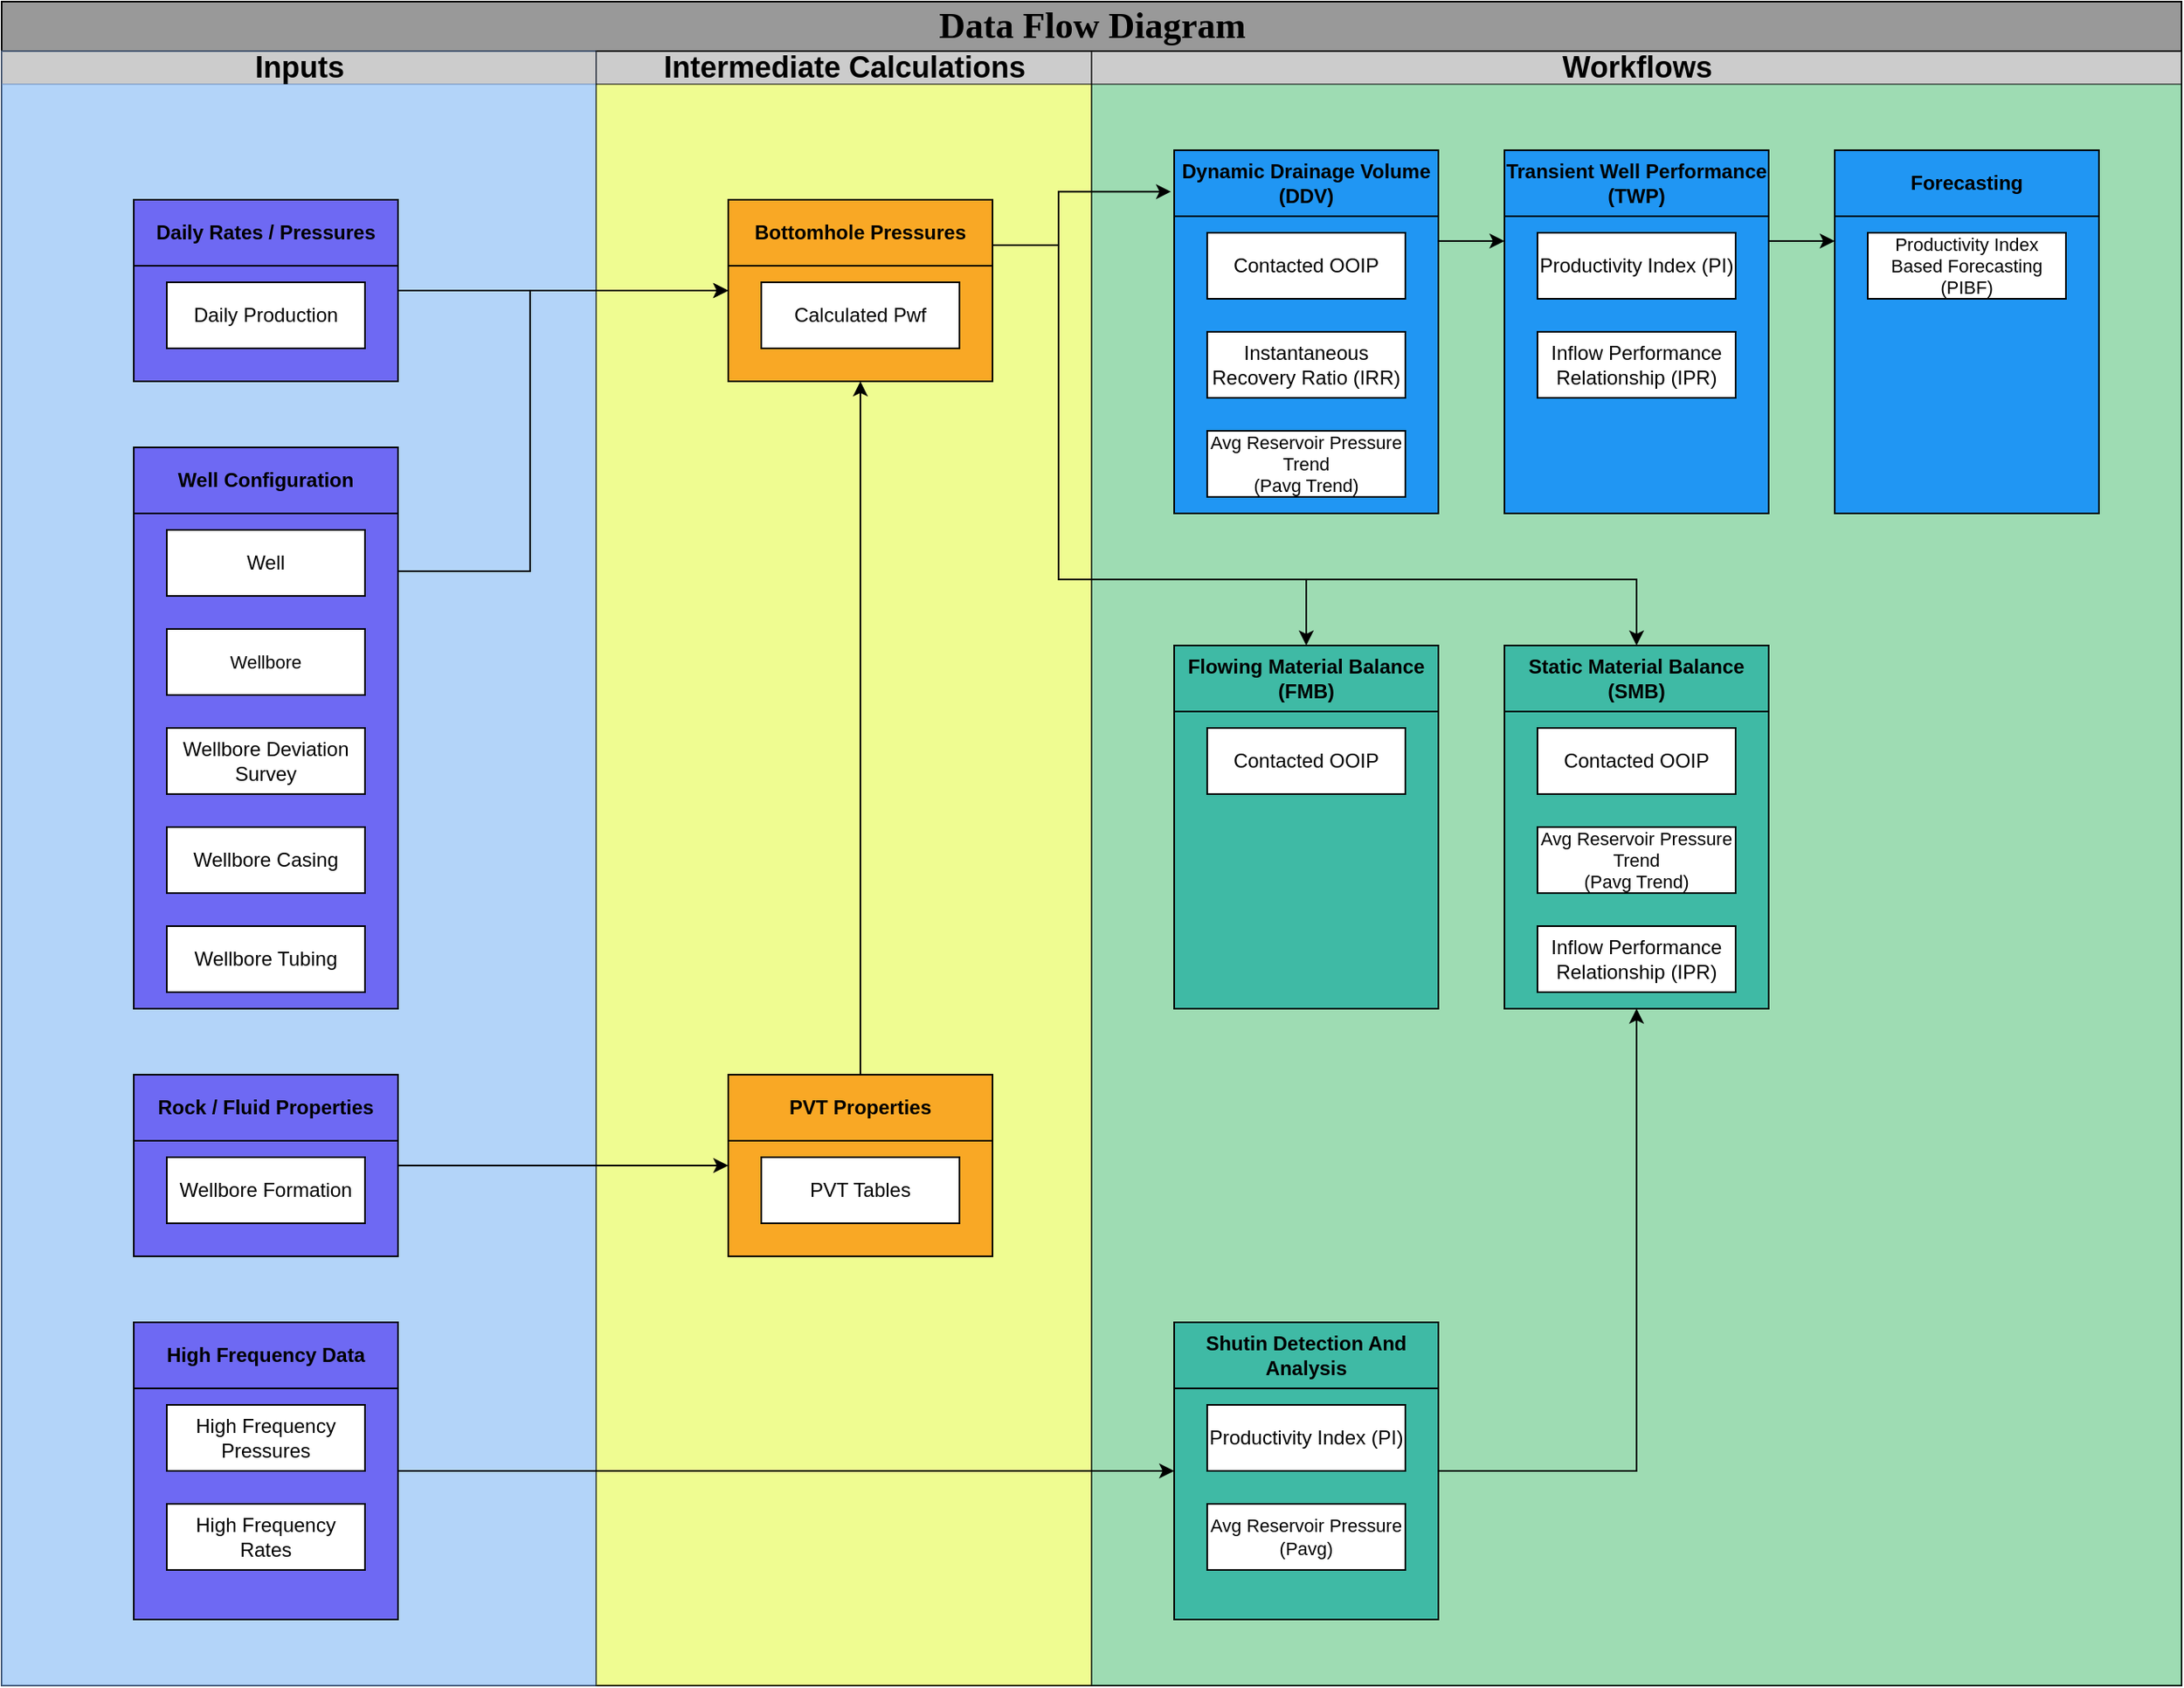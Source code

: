 <mxfile version="20.5.1" type="device"><diagram name="Page-1" id="0783ab3e-0a74-02c8-0abd-f7b4e66b4bec"><mxGraphModel dx="1384" dy="704" grid="1" gridSize="10" guides="1" tooltips="1" connect="1" arrows="1" fold="1" page="1" pageScale="1" pageWidth="850" pageHeight="1100" background="none" math="0" shadow="0"><root><mxCell id="0"/><mxCell id="1" parent="0"/><mxCell id="1c1d494c118603dd-1" value="&lt;font style=&quot;font-size: 22px;&quot;&gt;Data Flow Diagram&lt;/font&gt;" style="swimlane;html=1;childLayout=stackLayout;startSize=30;rounded=0;shadow=0;comic=0;labelBackgroundColor=none;strokeWidth=1;fontFamily=Verdana;fontSize=12;align=center;swimlaneFillColor=none;fillColor=#999999;fontColor=#000000;" parent="1" vertex="1"><mxGeometry x="40" y="20" width="1320" height="1020" as="geometry"/></mxCell><mxCell id="1c1d494c118603dd-2" value="&lt;font style=&quot;font-size: 18px;&quot;&gt;Inputs&lt;/font&gt;" style="swimlane;html=1;startSize=20;fillColor=#999999;strokeColor=#6c8ebf;swimlaneLine=1;swimlaneFillColor=#69A9F3;opacity=50;" parent="1c1d494c118603dd-1" vertex="1"><mxGeometry y="30" width="360" height="990" as="geometry"/></mxCell><mxCell id="3H3zemGaikf6x2TphBeB-124" value="Rock / Fluid Properties" style="swimlane;rounded=0;labelBorderColor=none;fontSize=12;whiteSpace=wrap;startSize=40;fillColor=#6E69F3;strokeColor=default;container=1;swimlaneLine=1;swimlaneFillColor=#6E69F3;" parent="1c1d494c118603dd-2" vertex="1"><mxGeometry x="80" y="620" width="160" height="110" as="geometry"/></mxCell><mxCell id="3H3zemGaikf6x2TphBeB-125" value="Wellbore Formation" style="rounded=0;whiteSpace=wrap;html=1;labelBorderColor=none;fontSize=12;" parent="3H3zemGaikf6x2TphBeB-124" vertex="1"><mxGeometry x="20" y="50" width="120" height="40" as="geometry"/></mxCell><mxCell id="3H3zemGaikf6x2TphBeB-114" value="Well Configuration" style="swimlane;rounded=0;labelBorderColor=none;fontSize=12;whiteSpace=wrap;startSize=40;fillColor=#6E69F3;strokeColor=default;container=1;swimlaneLine=1;swimlaneFillColor=#6E69F3;" parent="1c1d494c118603dd-2" vertex="1"><mxGeometry x="80" y="240" width="160" height="340" as="geometry"/></mxCell><mxCell id="3H3zemGaikf6x2TphBeB-115" value="Well" style="rounded=0;whiteSpace=wrap;html=1;labelBorderColor=none;fontSize=12;" parent="3H3zemGaikf6x2TphBeB-114" vertex="1"><mxGeometry x="20" y="50" width="120" height="40" as="geometry"/></mxCell><mxCell id="3H3zemGaikf6x2TphBeB-116" value="Wellbore" style="rounded=0;whiteSpace=wrap;html=1;labelBorderColor=none;fontSize=11;" parent="3H3zemGaikf6x2TphBeB-114" vertex="1"><mxGeometry x="20" y="110" width="120" height="40" as="geometry"/></mxCell><mxCell id="3H3zemGaikf6x2TphBeB-117" value="Wellbore Deviation Survey" style="rounded=0;whiteSpace=wrap;html=1;labelBorderColor=none;fontSize=12;" parent="3H3zemGaikf6x2TphBeB-114" vertex="1"><mxGeometry x="20" y="170" width="120" height="40" as="geometry"/></mxCell><mxCell id="3H3zemGaikf6x2TphBeB-118" value="Wellbore Casing" style="rounded=0;whiteSpace=wrap;html=1;labelBorderColor=none;fontSize=12;" parent="3H3zemGaikf6x2TphBeB-114" vertex="1"><mxGeometry x="20" y="230" width="120" height="40" as="geometry"/></mxCell><mxCell id="3H3zemGaikf6x2TphBeB-123" value="Wellbore Tubing" style="rounded=0;whiteSpace=wrap;html=1;labelBorderColor=none;fontSize=12;" parent="3H3zemGaikf6x2TphBeB-114" vertex="1"><mxGeometry x="20" y="290" width="120" height="40" as="geometry"/></mxCell><mxCell id="3H3zemGaikf6x2TphBeB-130" value="Daily Rates / Pressures" style="swimlane;rounded=0;labelBorderColor=none;fontSize=12;whiteSpace=wrap;startSize=40;container=1;swimlaneLine=1;swimlaneFillColor=#6E69F3;fillColor=#6E69F3;" parent="1c1d494c118603dd-2" vertex="1"><mxGeometry x="80" y="90" width="160" height="110" as="geometry"/></mxCell><mxCell id="3H3zemGaikf6x2TphBeB-131" value="Daily Production" style="rounded=0;whiteSpace=wrap;html=1;labelBorderColor=none;fontSize=12;" parent="3H3zemGaikf6x2TphBeB-130" vertex="1"><mxGeometry x="20" y="50" width="120" height="40" as="geometry"/></mxCell><UserObject label="well-header-schema" link="https://docs.onxecta.com/docs/well-header-schema" id="3H3zemGaikf6x2TphBeB-194"><mxCell style="fontColor=none;fontStyle=4;rounded=0;overflow=hidden;spacing=10;labelBackgroundColor=none;labelBorderColor=none;strokeColor=none;fontSize=22;fillColor=none;noLabel=1;" parent="3H3zemGaikf6x2TphBeB-130" vertex="1"><mxGeometry x="20" y="50" width="120" height="40" as="geometry"/></mxCell></UserObject><mxCell id="3H3zemGaikf6x2TphBeB-144" value="High Frequency Data" style="swimlane;rounded=0;labelBorderColor=none;fontSize=12;whiteSpace=wrap;startSize=40;fillColor=#6E69F3;strokeColor=default;container=1;swimlaneLine=1;swimlaneFillColor=#6E69F3;" parent="1c1d494c118603dd-2" vertex="1"><mxGeometry x="80" y="770" width="160" height="180" as="geometry"/></mxCell><mxCell id="3H3zemGaikf6x2TphBeB-145" value="High Frequency Pressures" style="rounded=0;whiteSpace=wrap;html=1;labelBorderColor=none;fontSize=12;" parent="3H3zemGaikf6x2TphBeB-144" vertex="1"><mxGeometry x="20" y="50" width="120" height="40" as="geometry"/></mxCell><mxCell id="3H3zemGaikf6x2TphBeB-146" value="High Frequency Rates" style="rounded=0;whiteSpace=wrap;html=1;labelBorderColor=none;fontSize=12;" parent="3H3zemGaikf6x2TphBeB-144" vertex="1"><mxGeometry x="20" y="110" width="120" height="40" as="geometry"/></mxCell><mxCell id="1c1d494c118603dd-3" value="&lt;font style=&quot;font-size: 18px;&quot;&gt;Intermediate Calculations&lt;/font&gt;" style="swimlane;html=1;startSize=20;swimlaneFillColor=#E0F925;opacity=50;fillColor=#999999;" parent="1c1d494c118603dd-1" vertex="1"><mxGeometry x="360" y="30" width="300" height="990" as="geometry"/></mxCell><mxCell id="3H3zemGaikf6x2TphBeB-156" style="edgeStyle=orthogonalEdgeStyle;rounded=0;orthogonalLoop=1;jettySize=auto;html=1;exitX=0.5;exitY=0;exitDx=0;exitDy=0;entryX=0.5;entryY=1;entryDx=0;entryDy=0;fontSize=11;" parent="1c1d494c118603dd-3" source="3H3zemGaikf6x2TphBeB-148" target="3H3zemGaikf6x2TphBeB-150" edge="1"><mxGeometry relative="1" as="geometry"/></mxCell><mxCell id="3H3zemGaikf6x2TphBeB-148" value="PVT Properties" style="swimlane;rounded=0;labelBorderColor=none;fontSize=12;whiteSpace=wrap;startSize=40;fillColor=#F9A825;strokeColor=default;container=1;swimlaneLine=1;swimlaneFillColor=#F9A825;" parent="1c1d494c118603dd-3" vertex="1"><mxGeometry x="80" y="620" width="160" height="110" as="geometry"/></mxCell><mxCell id="3H3zemGaikf6x2TphBeB-149" value="PVT Tables" style="rounded=0;whiteSpace=wrap;html=1;labelBorderColor=none;fontSize=12;" parent="3H3zemGaikf6x2TphBeB-148" vertex="1"><mxGeometry x="20" y="50" width="120" height="40" as="geometry"/></mxCell><mxCell id="3H3zemGaikf6x2TphBeB-150" value="Bottomhole Pressures" style="swimlane;rounded=0;labelBorderColor=none;fontSize=12;whiteSpace=wrap;startSize=40;fillColor=#F9A825;strokeColor=default;container=1;swimlaneLine=1;swimlaneFillColor=#F9A825;" parent="1c1d494c118603dd-3" vertex="1"><mxGeometry x="80" y="90" width="160" height="110" as="geometry"/></mxCell><mxCell id="3H3zemGaikf6x2TphBeB-151" value="Calculated Pwf" style="rounded=0;whiteSpace=wrap;html=1;labelBorderColor=none;fontSize=12;" parent="3H3zemGaikf6x2TphBeB-150" vertex="1"><mxGeometry x="20" y="50" width="120" height="40" as="geometry"/></mxCell><mxCell id="1c1d494c118603dd-4" value="&lt;font style=&quot;font-size: 18px;&quot;&gt;Workflows&lt;/font&gt;" style="swimlane;html=1;startSize=20;swimlaneFillColor=#3FBA68;opacity=50;fillColor=#999999;" parent="1c1d494c118603dd-1" vertex="1"><mxGeometry x="660" y="30" width="660" height="990" as="geometry"/></mxCell><mxCell id="3H3zemGaikf6x2TphBeB-51" value="" style="edgeStyle=orthogonalEdgeStyle;rounded=0;orthogonalLoop=1;jettySize=auto;html=1;fontSize=11;entryX=0;entryY=0.25;entryDx=0;entryDy=0;exitX=1;exitY=0.25;exitDx=0;exitDy=0;" parent="1c1d494c118603dd-4" source="3H3zemGaikf6x2TphBeB-38" target="3H3zemGaikf6x2TphBeB-43" edge="1"><mxGeometry relative="1" as="geometry"><Array as="points"><mxPoint x="220" y="115"/><mxPoint x="220" y="115"/></Array></mxGeometry></mxCell><mxCell id="3H3zemGaikf6x2TphBeB-38" value="Dynamic Drainage Volume (DDV)" style="swimlane;rounded=0;labelBorderColor=none;fontSize=12;whiteSpace=wrap;startSize=40;labelBackgroundColor=none;container=0;swimlaneFillColor=#2096F3;fillColor=#2096F3;" parent="1c1d494c118603dd-4" vertex="1"><mxGeometry x="50" y="60" width="160" height="220" as="geometry"/></mxCell><mxCell id="3H3zemGaikf6x2TphBeB-39" value="Contacted OOIP" style="rounded=0;whiteSpace=wrap;html=1;labelBorderColor=none;fontSize=12;" parent="3H3zemGaikf6x2TphBeB-38" vertex="1"><mxGeometry x="20" y="50" width="120" height="40" as="geometry"/></mxCell><mxCell id="3H3zemGaikf6x2TphBeB-40" value="Instantaneous Recovery Ratio (IRR)" style="rounded=0;whiteSpace=wrap;html=1;labelBorderColor=none;fontSize=12;" parent="3H3zemGaikf6x2TphBeB-38" vertex="1"><mxGeometry x="20" y="110" width="120" height="40" as="geometry"/></mxCell><mxCell id="3H3zemGaikf6x2TphBeB-42" value="&lt;div&gt;Avg Reservoir Pressure Trend &lt;br&gt;&lt;/div&gt;&lt;div&gt;(Pavg Trend)&lt;/div&gt;" style="rounded=0;whiteSpace=wrap;html=1;labelBorderColor=none;fontSize=11;" parent="3H3zemGaikf6x2TphBeB-38" vertex="1"><mxGeometry x="20" y="170" width="120" height="40" as="geometry"/></mxCell><mxCell id="3H3zemGaikf6x2TphBeB-43" value="Transient Well Performance (TWP)" style="swimlane;rounded=0;labelBorderColor=none;fontSize=12;whiteSpace=wrap;startSize=40;swimlaneFillColor=#2096F3;fillColor=#2096F3;" parent="1c1d494c118603dd-4" vertex="1"><mxGeometry x="250" y="60" width="160" height="220" as="geometry"/></mxCell><mxCell id="3H3zemGaikf6x2TphBeB-44" value="Productivity Index (PI)" style="rounded=0;whiteSpace=wrap;html=1;labelBorderColor=none;fontSize=12;" parent="3H3zemGaikf6x2TphBeB-43" vertex="1"><mxGeometry x="20" y="50" width="120" height="40" as="geometry"/></mxCell><mxCell id="3H3zemGaikf6x2TphBeB-45" value="Inflow Performance Relationship (IPR)" style="rounded=0;whiteSpace=wrap;html=1;labelBorderColor=none;fontSize=12;" parent="3H3zemGaikf6x2TphBeB-43" vertex="1"><mxGeometry x="20" y="110" width="120" height="40" as="geometry"/></mxCell><mxCell id="3H3zemGaikf6x2TphBeB-47" value="Forecasting" style="swimlane;rounded=0;labelBorderColor=none;fontSize=12;whiteSpace=wrap;startSize=40;fillColor=#2096F3;swimlaneFillColor=#2096F3;" parent="1c1d494c118603dd-4" vertex="1"><mxGeometry x="450" y="60" width="160" height="220" as="geometry"/></mxCell><mxCell id="3H3zemGaikf6x2TphBeB-48" value="Productivity Index Based Forecasting (PIBF)" style="rounded=0;whiteSpace=wrap;html=1;labelBorderColor=none;fontSize=11;" parent="3H3zemGaikf6x2TphBeB-47" vertex="1"><mxGeometry x="20" y="50" width="120" height="40" as="geometry"/></mxCell><mxCell id="3H3zemGaikf6x2TphBeB-52" value="" style="endArrow=classic;html=1;rounded=0;fontSize=11;exitX=1;exitY=0.25;exitDx=0;exitDy=0;entryX=0;entryY=0.25;entryDx=0;entryDy=0;" parent="1c1d494c118603dd-4" source="3H3zemGaikf6x2TphBeB-43" target="3H3zemGaikf6x2TphBeB-47" edge="1"><mxGeometry width="50" height="50" relative="1" as="geometry"><mxPoint x="430" y="290" as="sourcePoint"/><mxPoint x="480" y="240" as="targetPoint"/></mxGeometry></mxCell><mxCell id="3H3zemGaikf6x2TphBeB-74" style="edgeStyle=orthogonalEdgeStyle;rounded=0;orthogonalLoop=1;jettySize=auto;html=1;exitX=1;exitY=0.5;exitDx=0;exitDy=0;entryX=0.5;entryY=1;entryDx=0;entryDy=0;fontSize=11;" parent="1c1d494c118603dd-4" source="3H3zemGaikf6x2TphBeB-55" target="3H3zemGaikf6x2TphBeB-59" edge="1"><mxGeometry relative="1" as="geometry"/></mxCell><mxCell id="3H3zemGaikf6x2TphBeB-55" value="Shutin Detection And Analysis" style="swimlane;rounded=0;labelBorderColor=none;fontSize=12;whiteSpace=wrap;startSize=40;fillColor=#3FBAA5;swimlaneFillColor=#3FBAA5;" parent="1c1d494c118603dd-4" vertex="1"><mxGeometry x="50" y="770" width="160" height="180" as="geometry"/></mxCell><mxCell id="3H3zemGaikf6x2TphBeB-56" value="Productivity Index (PI)" style="rounded=0;whiteSpace=wrap;html=1;labelBorderColor=none;fontSize=12;" parent="3H3zemGaikf6x2TphBeB-55" vertex="1"><mxGeometry x="20" y="50" width="120" height="40" as="geometry"/></mxCell><mxCell id="3H3zemGaikf6x2TphBeB-58" value="Avg Reservoir Pressure (Pavg)" style="rounded=0;whiteSpace=wrap;html=1;labelBorderColor=none;fontSize=11;" parent="3H3zemGaikf6x2TphBeB-55" vertex="1"><mxGeometry x="20" y="110" width="120" height="40" as="geometry"/></mxCell><mxCell id="3H3zemGaikf6x2TphBeB-59" value="Static Material Balance (SMB)" style="swimlane;rounded=0;labelBorderColor=none;fontSize=12;whiteSpace=wrap;startSize=40;fillColor=#3FBAA5;strokeColor=default;container=1;swimlaneLine=1;swimlaneFillColor=#3FBAA5;" parent="1c1d494c118603dd-4" vertex="1"><mxGeometry x="250" y="360" width="160" height="220" as="geometry"/></mxCell><mxCell id="3H3zemGaikf6x2TphBeB-60" value="Contacted OOIP" style="rounded=0;whiteSpace=wrap;html=1;labelBorderColor=none;fontSize=12;" parent="3H3zemGaikf6x2TphBeB-59" vertex="1"><mxGeometry x="20" y="50" width="120" height="40" as="geometry"/></mxCell><mxCell id="3H3zemGaikf6x2TphBeB-61" value="&lt;div&gt;Avg Reservoir Pressure Trend &lt;br&gt;&lt;/div&gt;&lt;div&gt;(Pavg Trend)&lt;/div&gt;" style="rounded=0;whiteSpace=wrap;html=1;labelBorderColor=none;fontSize=11;" parent="3H3zemGaikf6x2TphBeB-59" vertex="1"><mxGeometry x="20" y="110" width="120" height="40" as="geometry"/></mxCell><mxCell id="3H3zemGaikf6x2TphBeB-65" value="Inflow Performance Relationship (IPR)" style="rounded=0;whiteSpace=wrap;html=1;labelBorderColor=none;fontSize=12;" parent="3H3zemGaikf6x2TphBeB-59" vertex="1"><mxGeometry x="20" y="170" width="120" height="40" as="geometry"/></mxCell><mxCell id="3H3zemGaikf6x2TphBeB-91" value="Flowing Material Balance (FMB)" style="swimlane;rounded=0;labelBorderColor=none;fontSize=12;whiteSpace=wrap;startSize=40;fillColor=#3FBAA5;swimlaneFillColor=#3FBAA5;" parent="1c1d494c118603dd-4" vertex="1"><mxGeometry x="50" y="360" width="160" height="220" as="geometry"/></mxCell><mxCell id="3H3zemGaikf6x2TphBeB-92" value="Contacted OOIP" style="rounded=0;whiteSpace=wrap;html=1;labelBorderColor=none;fontSize=12;" parent="3H3zemGaikf6x2TphBeB-91" vertex="1"><mxGeometry x="20" y="50" width="120" height="40" as="geometry"/></mxCell><mxCell id="3H3zemGaikf6x2TphBeB-147" style="edgeStyle=orthogonalEdgeStyle;rounded=0;orthogonalLoop=1;jettySize=auto;html=1;exitX=1;exitY=0.5;exitDx=0;exitDy=0;fontSize=11;" parent="1c1d494c118603dd-1" source="3H3zemGaikf6x2TphBeB-144" edge="1"><mxGeometry relative="1" as="geometry"><mxPoint x="710" y="890" as="targetPoint"/><Array as="points"><mxPoint x="440" y="890"/><mxPoint x="440" y="890"/></Array></mxGeometry></mxCell><mxCell id="3H3zemGaikf6x2TphBeB-155" style="edgeStyle=orthogonalEdgeStyle;rounded=0;orthogonalLoop=1;jettySize=auto;html=1;exitX=1;exitY=0.5;exitDx=0;exitDy=0;entryX=0;entryY=0.5;entryDx=0;entryDy=0;fontSize=11;" parent="1c1d494c118603dd-1" source="3H3zemGaikf6x2TphBeB-124" target="3H3zemGaikf6x2TphBeB-148" edge="1"><mxGeometry relative="1" as="geometry"/></mxCell><mxCell id="3H3zemGaikf6x2TphBeB-157" style="edgeStyle=orthogonalEdgeStyle;rounded=0;orthogonalLoop=1;jettySize=auto;html=1;exitX=1;exitY=0.5;exitDx=0;exitDy=0;entryX=0;entryY=0.5;entryDx=0;entryDy=0;fontSize=11;" parent="1c1d494c118603dd-1" source="3H3zemGaikf6x2TphBeB-130" target="3H3zemGaikf6x2TphBeB-150" edge="1"><mxGeometry relative="1" as="geometry"/></mxCell><mxCell id="3H3zemGaikf6x2TphBeB-165" style="edgeStyle=orthogonalEdgeStyle;rounded=0;orthogonalLoop=1;jettySize=auto;html=1;exitX=1;exitY=0.25;exitDx=0;exitDy=0;entryX=0;entryY=0.5;entryDx=0;entryDy=0;fontSize=11;" parent="1c1d494c118603dd-1" source="3H3zemGaikf6x2TphBeB-114" target="3H3zemGaikf6x2TphBeB-150" edge="1"><mxGeometry relative="1" as="geometry"><Array as="points"><mxPoint x="240" y="345"/><mxPoint x="320" y="345"/><mxPoint x="320" y="175"/></Array></mxGeometry></mxCell><mxCell id="3H3zemGaikf6x2TphBeB-191" style="edgeStyle=orthogonalEdgeStyle;rounded=0;orthogonalLoop=1;jettySize=auto;html=1;exitX=1;exitY=0.25;exitDx=0;exitDy=0;entryX=0.5;entryY=0;entryDx=0;entryDy=0;fontSize=22;fontColor=#FFFFFF;" parent="1c1d494c118603dd-1" source="3H3zemGaikf6x2TphBeB-150" target="3H3zemGaikf6x2TphBeB-91" edge="1"><mxGeometry relative="1" as="geometry"><Array as="points"><mxPoint x="640" y="148"/><mxPoint x="640" y="350"/><mxPoint x="790" y="350"/></Array></mxGeometry></mxCell><mxCell id="3H3zemGaikf6x2TphBeB-192" style="edgeStyle=orthogonalEdgeStyle;rounded=0;orthogonalLoop=1;jettySize=auto;html=1;exitX=1;exitY=0.25;exitDx=0;exitDy=0;fontSize=22;fontColor=#FFFFFF;" parent="1c1d494c118603dd-1" source="3H3zemGaikf6x2TphBeB-150" target="3H3zemGaikf6x2TphBeB-59" edge="1"><mxGeometry relative="1" as="geometry"><Array as="points"><mxPoint x="640" y="148"/><mxPoint x="640" y="350"/><mxPoint x="990" y="350"/></Array></mxGeometry></mxCell><mxCell id="3H3zemGaikf6x2TphBeB-193" style="edgeStyle=orthogonalEdgeStyle;rounded=0;orthogonalLoop=1;jettySize=auto;html=1;exitX=1;exitY=0.25;exitDx=0;exitDy=0;entryX=-0.012;entryY=0.114;entryDx=0;entryDy=0;entryPerimeter=0;fontSize=22;fontColor=#FFFFFF;" parent="1c1d494c118603dd-1" source="3H3zemGaikf6x2TphBeB-150" target="3H3zemGaikf6x2TphBeB-38" edge="1"><mxGeometry relative="1" as="geometry"><Array as="points"><mxPoint x="640" y="148"/><mxPoint x="640" y="115"/></Array></mxGeometry></mxCell></root></mxGraphModel></diagram></mxfile>